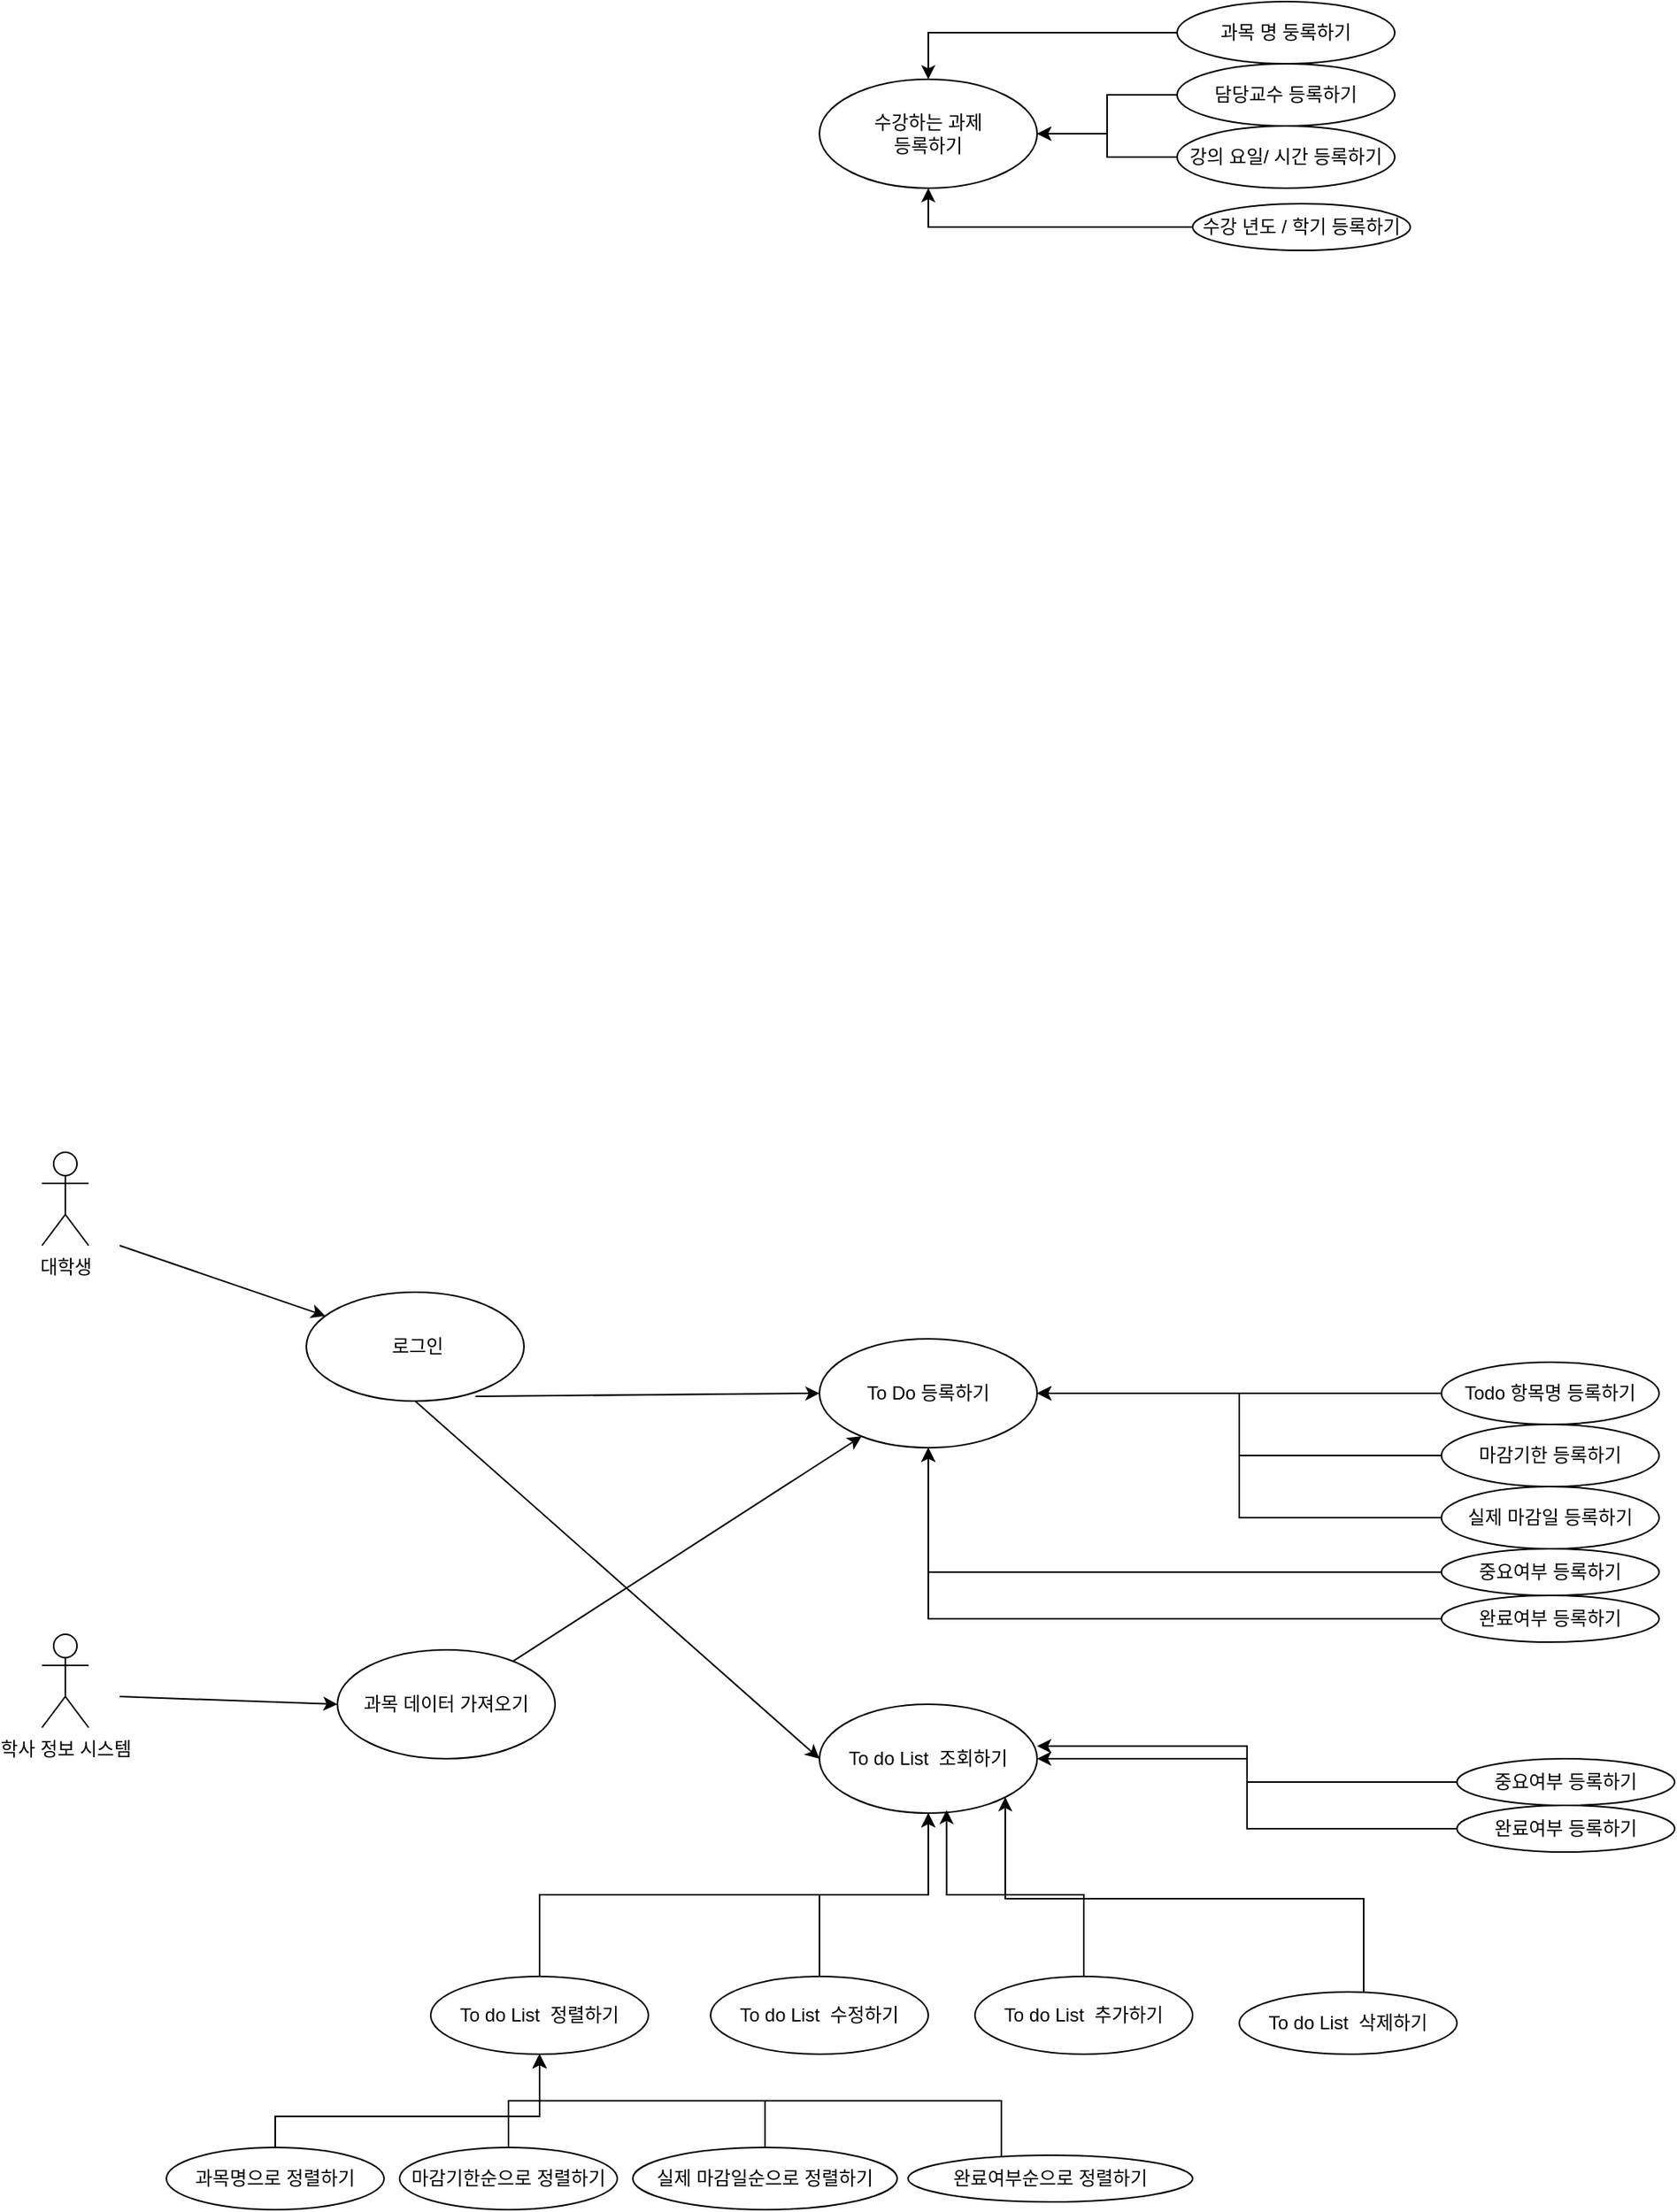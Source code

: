 <mxfile version="24.8.4">
  <diagram name="페이지-1" id="hXn3ez5PrBHBoCTHGb-N">
    <mxGraphModel dx="1500" dy="1965" grid="1" gridSize="10" guides="1" tooltips="1" connect="1" arrows="1" fold="1" page="1" pageScale="1" pageWidth="827" pageHeight="1169" math="0" shadow="0">
      <root>
        <mxCell id="0" />
        <mxCell id="1" parent="0" />
        <mxCell id="h4gwQPKFGp30rWanmRoc-1" value="대학생" style="shape=umlActor;verticalLabelPosition=bottom;verticalAlign=top;html=1;outlineConnect=0;" parent="1" vertex="1">
          <mxGeometry x="140" y="160" width="30" height="60" as="geometry" />
        </mxCell>
        <mxCell id="JOlXU6-3wr15zM9Gxf06-2" value="&amp;nbsp;로그인" style="ellipse;whiteSpace=wrap;html=1;" vertex="1" parent="1">
          <mxGeometry x="310" y="250" width="140" height="70" as="geometry" />
        </mxCell>
        <mxCell id="JOlXU6-3wr15zM9Gxf06-5" value="" style="endArrow=classic;html=1;rounded=0;" edge="1" parent="1" target="JOlXU6-3wr15zM9Gxf06-2">
          <mxGeometry width="50" height="50" relative="1" as="geometry">
            <mxPoint x="190" y="220" as="sourcePoint" />
            <mxPoint x="200" y="210" as="targetPoint" />
          </mxGeometry>
        </mxCell>
        <mxCell id="JOlXU6-3wr15zM9Gxf06-6" value="학사 정보 시스템&lt;div&gt;&lt;br&gt;&lt;/div&gt;" style="shape=umlActor;verticalLabelPosition=bottom;verticalAlign=top;html=1;outlineConnect=0;" vertex="1" parent="1">
          <mxGeometry x="140" y="470" width="30" height="60" as="geometry" />
        </mxCell>
        <mxCell id="JOlXU6-3wr15zM9Gxf06-9" value="수강하는 과제&lt;br&gt;등록하기" style="ellipse;whiteSpace=wrap;html=1;" vertex="1" parent="1">
          <mxGeometry x="640" y="-530" width="140" height="70" as="geometry" />
        </mxCell>
        <mxCell id="JOlXU6-3wr15zM9Gxf06-10" value="To Do 등록하기" style="ellipse;whiteSpace=wrap;html=1;" vertex="1" parent="1">
          <mxGeometry x="640" y="280" width="140" height="70" as="geometry" />
        </mxCell>
        <mxCell id="JOlXU6-3wr15zM9Gxf06-11" value="To do List&amp;nbsp; 조회하기" style="ellipse;whiteSpace=wrap;html=1;" vertex="1" parent="1">
          <mxGeometry x="640" y="515" width="140" height="70" as="geometry" />
        </mxCell>
        <mxCell id="JOlXU6-3wr15zM9Gxf06-13" value="" style="endArrow=classic;html=1;rounded=0;entryX=0;entryY=0.5;entryDx=0;entryDy=0;exitX=0.777;exitY=0.957;exitDx=0;exitDy=0;exitPerimeter=0;" edge="1" parent="1" source="JOlXU6-3wr15zM9Gxf06-2" target="JOlXU6-3wr15zM9Gxf06-10">
          <mxGeometry width="50" height="50" relative="1" as="geometry">
            <mxPoint x="430" y="320" as="sourcePoint" />
            <mxPoint x="580" y="367" as="targetPoint" />
          </mxGeometry>
        </mxCell>
        <mxCell id="JOlXU6-3wr15zM9Gxf06-14" value="" style="endArrow=classic;html=1;rounded=0;entryX=0;entryY=0.5;entryDx=0;entryDy=0;" edge="1" parent="1" target="JOlXU6-3wr15zM9Gxf06-11">
          <mxGeometry width="50" height="50" relative="1" as="geometry">
            <mxPoint x="380" y="320" as="sourcePoint" />
            <mxPoint x="530" y="367" as="targetPoint" />
          </mxGeometry>
        </mxCell>
        <mxCell id="JOlXU6-3wr15zM9Gxf06-23" style="edgeStyle=orthogonalEdgeStyle;rounded=0;orthogonalLoop=1;jettySize=auto;html=1;" edge="1" parent="1" source="JOlXU6-3wr15zM9Gxf06-16" target="JOlXU6-3wr15zM9Gxf06-9">
          <mxGeometry relative="1" as="geometry" />
        </mxCell>
        <mxCell id="JOlXU6-3wr15zM9Gxf06-16" value="과목 명 둥록하기" style="ellipse;whiteSpace=wrap;html=1;" vertex="1" parent="1">
          <mxGeometry x="870" y="-580" width="140" height="40" as="geometry" />
        </mxCell>
        <mxCell id="JOlXU6-3wr15zM9Gxf06-24" style="edgeStyle=orthogonalEdgeStyle;rounded=0;orthogonalLoop=1;jettySize=auto;html=1;" edge="1" parent="1" source="JOlXU6-3wr15zM9Gxf06-18" target="JOlXU6-3wr15zM9Gxf06-9">
          <mxGeometry relative="1" as="geometry" />
        </mxCell>
        <mxCell id="JOlXU6-3wr15zM9Gxf06-18" value="담당교수 등록하기" style="ellipse;whiteSpace=wrap;html=1;" vertex="1" parent="1">
          <mxGeometry x="870" y="-540" width="140" height="40" as="geometry" />
        </mxCell>
        <mxCell id="JOlXU6-3wr15zM9Gxf06-29" style="edgeStyle=orthogonalEdgeStyle;rounded=0;orthogonalLoop=1;jettySize=auto;html=1;" edge="1" parent="1" source="JOlXU6-3wr15zM9Gxf06-19" target="JOlXU6-3wr15zM9Gxf06-9">
          <mxGeometry relative="1" as="geometry" />
        </mxCell>
        <mxCell id="JOlXU6-3wr15zM9Gxf06-19" value="강의 요일/ 시간 등록하기" style="ellipse;whiteSpace=wrap;html=1;" vertex="1" parent="1">
          <mxGeometry x="870" y="-500" width="140" height="40" as="geometry" />
        </mxCell>
        <mxCell id="JOlXU6-3wr15zM9Gxf06-28" style="edgeStyle=orthogonalEdgeStyle;rounded=0;orthogonalLoop=1;jettySize=auto;html=1;" edge="1" parent="1" source="JOlXU6-3wr15zM9Gxf06-20" target="JOlXU6-3wr15zM9Gxf06-9">
          <mxGeometry relative="1" as="geometry" />
        </mxCell>
        <mxCell id="JOlXU6-3wr15zM9Gxf06-20" value="수강 년도 / 학기 등록하기" style="ellipse;whiteSpace=wrap;html=1;" vertex="1" parent="1">
          <mxGeometry x="880" y="-450" width="140" height="30" as="geometry" />
        </mxCell>
        <mxCell id="JOlXU6-3wr15zM9Gxf06-34" value="Todo 항목명 등록하기" style="ellipse;whiteSpace=wrap;html=1;" vertex="1" parent="1">
          <mxGeometry x="1040" y="295" width="140" height="40" as="geometry" />
        </mxCell>
        <mxCell id="JOlXU6-3wr15zM9Gxf06-35" style="edgeStyle=orthogonalEdgeStyle;rounded=0;orthogonalLoop=1;jettySize=auto;html=1;" edge="1" source="JOlXU6-3wr15zM9Gxf06-36" parent="1" target="JOlXU6-3wr15zM9Gxf06-10">
          <mxGeometry relative="1" as="geometry">
            <mxPoint x="950" y="380" as="targetPoint" />
          </mxGeometry>
        </mxCell>
        <mxCell id="JOlXU6-3wr15zM9Gxf06-36" value="마감기한 등록하기" style="ellipse;whiteSpace=wrap;html=1;" vertex="1" parent="1">
          <mxGeometry x="1040" y="335" width="140" height="40" as="geometry" />
        </mxCell>
        <mxCell id="JOlXU6-3wr15zM9Gxf06-37" style="edgeStyle=orthogonalEdgeStyle;rounded=0;orthogonalLoop=1;jettySize=auto;html=1;entryX=1;entryY=0.5;entryDx=0;entryDy=0;" edge="1" source="JOlXU6-3wr15zM9Gxf06-38" parent="1" target="JOlXU6-3wr15zM9Gxf06-10">
          <mxGeometry relative="1" as="geometry">
            <mxPoint x="950" y="380" as="targetPoint" />
          </mxGeometry>
        </mxCell>
        <mxCell id="JOlXU6-3wr15zM9Gxf06-38" value="실제 마감일 등록하기" style="ellipse;whiteSpace=wrap;html=1;" vertex="1" parent="1">
          <mxGeometry x="1040" y="375" width="140" height="40" as="geometry" />
        </mxCell>
        <mxCell id="JOlXU6-3wr15zM9Gxf06-50" style="edgeStyle=orthogonalEdgeStyle;rounded=0;orthogonalLoop=1;jettySize=auto;html=1;exitX=0;exitY=0.5;exitDx=0;exitDy=0;" edge="1" parent="1" source="JOlXU6-3wr15zM9Gxf06-39" target="JOlXU6-3wr15zM9Gxf06-10">
          <mxGeometry relative="1" as="geometry">
            <mxPoint x="760" y="420" as="targetPoint" />
          </mxGeometry>
        </mxCell>
        <mxCell id="JOlXU6-3wr15zM9Gxf06-39" value="완료여부 등록하기" style="ellipse;whiteSpace=wrap;html=1;" vertex="1" parent="1">
          <mxGeometry x="1040" y="445" width="140" height="30" as="geometry" />
        </mxCell>
        <mxCell id="JOlXU6-3wr15zM9Gxf06-41" style="edgeStyle=orthogonalEdgeStyle;rounded=0;orthogonalLoop=1;jettySize=auto;html=1;" edge="1" source="JOlXU6-3wr15zM9Gxf06-34" parent="1" target="JOlXU6-3wr15zM9Gxf06-10">
          <mxGeometry relative="1" as="geometry">
            <mxPoint x="880" y="345" as="targetPoint" />
            <Array as="points">
              <mxPoint x="780" y="300" />
              <mxPoint x="780" y="300" />
            </Array>
          </mxGeometry>
        </mxCell>
        <mxCell id="JOlXU6-3wr15zM9Gxf06-42" value="과목 데이터 가져오기" style="ellipse;whiteSpace=wrap;html=1;" vertex="1" parent="1">
          <mxGeometry x="330" y="480" width="140" height="70" as="geometry" />
        </mxCell>
        <mxCell id="JOlXU6-3wr15zM9Gxf06-43" value="" style="endArrow=classic;html=1;rounded=0;entryX=0;entryY=0.5;entryDx=0;entryDy=0;" edge="1" parent="1" target="JOlXU6-3wr15zM9Gxf06-42">
          <mxGeometry width="50" height="50" relative="1" as="geometry">
            <mxPoint x="190" y="510" as="sourcePoint" />
            <mxPoint x="340" y="557" as="targetPoint" />
          </mxGeometry>
        </mxCell>
        <mxCell id="JOlXU6-3wr15zM9Gxf06-44" value="" style="endArrow=classic;html=1;rounded=0;" edge="1" parent="1" source="JOlXU6-3wr15zM9Gxf06-42" target="JOlXU6-3wr15zM9Gxf06-10">
          <mxGeometry width="50" height="50" relative="1" as="geometry">
            <mxPoint x="470" y="510" as="sourcePoint" />
            <mxPoint x="610" y="515" as="targetPoint" />
          </mxGeometry>
        </mxCell>
        <mxCell id="JOlXU6-3wr15zM9Gxf06-51" value="중요여부 등록하기" style="ellipse;whiteSpace=wrap;html=1;" vertex="1" parent="1">
          <mxGeometry x="1040" y="415" width="140" height="30" as="geometry" />
        </mxCell>
        <mxCell id="JOlXU6-3wr15zM9Gxf06-52" style="edgeStyle=orthogonalEdgeStyle;rounded=0;orthogonalLoop=1;jettySize=auto;html=1;exitX=0;exitY=0.5;exitDx=0;exitDy=0;" edge="1" source="JOlXU6-3wr15zM9Gxf06-51" parent="1" target="JOlXU6-3wr15zM9Gxf06-10">
          <mxGeometry relative="1" as="geometry">
            <mxPoint x="910" y="320" as="targetPoint" />
          </mxGeometry>
        </mxCell>
        <mxCell id="JOlXU6-3wr15zM9Gxf06-56" value="중요여부 등록하기" style="ellipse;whiteSpace=wrap;html=1;" vertex="1" parent="1">
          <mxGeometry x="1050" y="550" width="140" height="30" as="geometry" />
        </mxCell>
        <mxCell id="JOlXU6-3wr15zM9Gxf06-57" style="edgeStyle=orthogonalEdgeStyle;rounded=0;orthogonalLoop=1;jettySize=auto;html=1;entryX=1;entryY=0.384;entryDx=0;entryDy=0;entryPerimeter=0;" edge="1" parent="1" source="JOlXU6-3wr15zM9Gxf06-56" target="JOlXU6-3wr15zM9Gxf06-11">
          <mxGeometry relative="1" as="geometry" />
        </mxCell>
        <mxCell id="JOlXU6-3wr15zM9Gxf06-62" style="edgeStyle=orthogonalEdgeStyle;rounded=0;orthogonalLoop=1;jettySize=auto;html=1;" edge="1" parent="1" source="JOlXU6-3wr15zM9Gxf06-58" target="JOlXU6-3wr15zM9Gxf06-11">
          <mxGeometry relative="1" as="geometry">
            <Array as="points">
              <mxPoint x="915" y="595" />
              <mxPoint x="915" y="550" />
            </Array>
          </mxGeometry>
        </mxCell>
        <mxCell id="JOlXU6-3wr15zM9Gxf06-58" value="완료여부 등록하기" style="ellipse;whiteSpace=wrap;html=1;" vertex="1" parent="1">
          <mxGeometry x="1050" y="580" width="140" height="30" as="geometry" />
        </mxCell>
        <mxCell id="JOlXU6-3wr15zM9Gxf06-68" style="edgeStyle=orthogonalEdgeStyle;rounded=0;orthogonalLoop=1;jettySize=auto;html=1;exitX=0.5;exitY=0;exitDx=0;exitDy=0;entryX=0.5;entryY=1;entryDx=0;entryDy=0;" edge="1" parent="1" source="JOlXU6-3wr15zM9Gxf06-64" target="JOlXU6-3wr15zM9Gxf06-11">
          <mxGeometry relative="1" as="geometry" />
        </mxCell>
        <mxCell id="JOlXU6-3wr15zM9Gxf06-64" value="To do List&amp;nbsp; 수정하기" style="ellipse;whiteSpace=wrap;html=1;" vertex="1" parent="1">
          <mxGeometry x="570" y="690" width="140" height="50" as="geometry" />
        </mxCell>
        <mxCell id="JOlXU6-3wr15zM9Gxf06-65" value="To do List&amp;nbsp; 추가하기" style="ellipse;whiteSpace=wrap;html=1;" vertex="1" parent="1">
          <mxGeometry x="740" y="690" width="140" height="50" as="geometry" />
        </mxCell>
        <mxCell id="JOlXU6-3wr15zM9Gxf06-70" style="edgeStyle=orthogonalEdgeStyle;rounded=0;orthogonalLoop=1;jettySize=auto;html=1;entryX=1;entryY=1;entryDx=0;entryDy=0;" edge="1" parent="1" source="JOlXU6-3wr15zM9Gxf06-67" target="JOlXU6-3wr15zM9Gxf06-11">
          <mxGeometry relative="1" as="geometry">
            <Array as="points">
              <mxPoint x="990" y="640" />
              <mxPoint x="760" y="640" />
            </Array>
          </mxGeometry>
        </mxCell>
        <mxCell id="JOlXU6-3wr15zM9Gxf06-67" value="To do List&amp;nbsp; 삭제하기" style="ellipse;whiteSpace=wrap;html=1;" vertex="1" parent="1">
          <mxGeometry x="910" y="700" width="140" height="40" as="geometry" />
        </mxCell>
        <mxCell id="JOlXU6-3wr15zM9Gxf06-69" style="edgeStyle=orthogonalEdgeStyle;rounded=0;orthogonalLoop=1;jettySize=auto;html=1;entryX=0.584;entryY=0.971;entryDx=0;entryDy=0;entryPerimeter=0;" edge="1" parent="1" source="JOlXU6-3wr15zM9Gxf06-65" target="JOlXU6-3wr15zM9Gxf06-11">
          <mxGeometry relative="1" as="geometry" />
        </mxCell>
        <mxCell id="JOlXU6-3wr15zM9Gxf06-72" style="edgeStyle=orthogonalEdgeStyle;rounded=0;orthogonalLoop=1;jettySize=auto;html=1;exitX=0.5;exitY=0;exitDx=0;exitDy=0;entryX=0.5;entryY=1;entryDx=0;entryDy=0;" edge="1" parent="1" source="JOlXU6-3wr15zM9Gxf06-71" target="JOlXU6-3wr15zM9Gxf06-11">
          <mxGeometry relative="1" as="geometry" />
        </mxCell>
        <mxCell id="JOlXU6-3wr15zM9Gxf06-71" value="To do List&amp;nbsp; 정렬하기" style="ellipse;whiteSpace=wrap;html=1;" vertex="1" parent="1">
          <mxGeometry x="390" y="690" width="140" height="50" as="geometry" />
        </mxCell>
        <mxCell id="JOlXU6-3wr15zM9Gxf06-78" style="edgeStyle=orthogonalEdgeStyle;rounded=0;orthogonalLoop=1;jettySize=auto;html=1;" edge="1" parent="1" source="JOlXU6-3wr15zM9Gxf06-74" target="JOlXU6-3wr15zM9Gxf06-71">
          <mxGeometry relative="1" as="geometry">
            <Array as="points">
              <mxPoint x="290" y="780" />
              <mxPoint x="460" y="780" />
            </Array>
          </mxGeometry>
        </mxCell>
        <mxCell id="JOlXU6-3wr15zM9Gxf06-74" value="과목명으로 정렬하기" style="ellipse;whiteSpace=wrap;html=1;" vertex="1" parent="1">
          <mxGeometry x="220" y="800" width="140" height="40" as="geometry" />
        </mxCell>
        <mxCell id="JOlXU6-3wr15zM9Gxf06-79" style="edgeStyle=orthogonalEdgeStyle;rounded=0;orthogonalLoop=1;jettySize=auto;html=1;" edge="1" parent="1" source="JOlXU6-3wr15zM9Gxf06-75" target="JOlXU6-3wr15zM9Gxf06-71">
          <mxGeometry relative="1" as="geometry" />
        </mxCell>
        <mxCell id="JOlXU6-3wr15zM9Gxf06-75" value="마감기한순으로 정렬하기" style="ellipse;whiteSpace=wrap;html=1;" vertex="1" parent="1">
          <mxGeometry x="370" y="800" width="140" height="40" as="geometry" />
        </mxCell>
        <mxCell id="JOlXU6-3wr15zM9Gxf06-80" style="edgeStyle=orthogonalEdgeStyle;rounded=0;orthogonalLoop=1;jettySize=auto;html=1;" edge="1" parent="1" source="JOlXU6-3wr15zM9Gxf06-76" target="JOlXU6-3wr15zM9Gxf06-71">
          <mxGeometry relative="1" as="geometry" />
        </mxCell>
        <mxCell id="JOlXU6-3wr15zM9Gxf06-76" value="실제 마감일순으로 정렬하기" style="ellipse;whiteSpace=wrap;html=1;" vertex="1" parent="1">
          <mxGeometry x="520" y="800" width="170" height="40" as="geometry" />
        </mxCell>
        <mxCell id="JOlXU6-3wr15zM9Gxf06-81" style="edgeStyle=orthogonalEdgeStyle;rounded=0;orthogonalLoop=1;jettySize=auto;html=1;" edge="1" parent="1" source="JOlXU6-3wr15zM9Gxf06-77" target="JOlXU6-3wr15zM9Gxf06-71">
          <mxGeometry relative="1" as="geometry">
            <Array as="points">
              <mxPoint x="757" y="770" />
              <mxPoint x="460" y="770" />
            </Array>
          </mxGeometry>
        </mxCell>
        <mxCell id="JOlXU6-3wr15zM9Gxf06-77" value="완료여부순으로 정렬하기" style="ellipse;whiteSpace=wrap;html=1;" vertex="1" parent="1">
          <mxGeometry x="697" y="805" width="183" height="30" as="geometry" />
        </mxCell>
      </root>
    </mxGraphModel>
  </diagram>
</mxfile>
